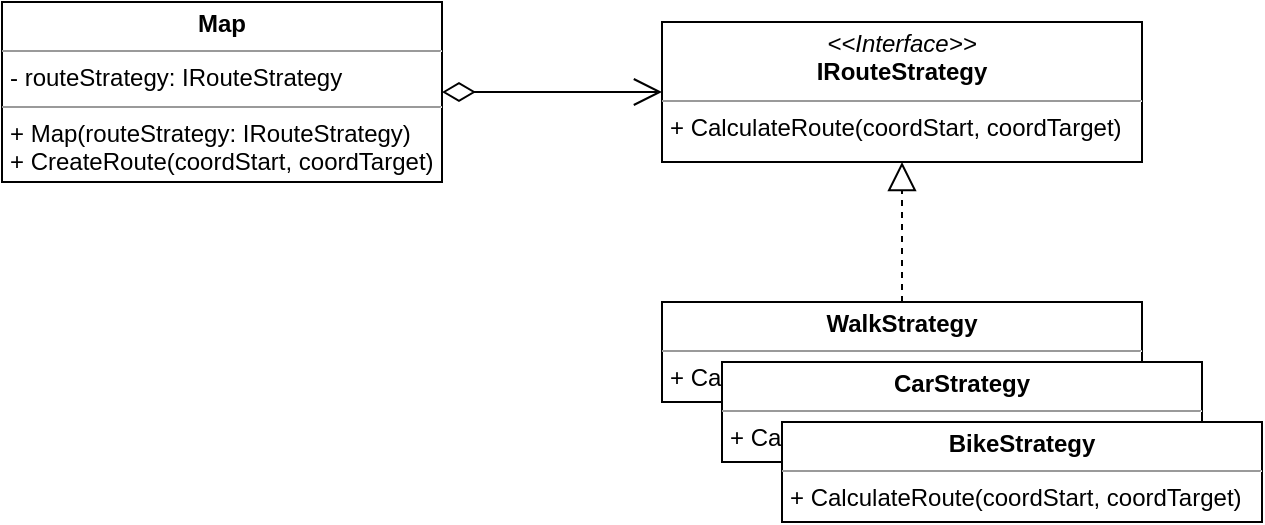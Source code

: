 <mxfile version="20.8.5" type="device"><diagram id="OTAErNEWVXaq8SQE9Os5" name="Page-1"><mxGraphModel dx="2074" dy="1134" grid="1" gridSize="10" guides="1" tooltips="1" connect="1" arrows="1" fold="1" page="1" pageScale="1" pageWidth="827" pageHeight="1169" math="0" shadow="0"><root><mxCell id="0"/><mxCell id="1" parent="0"/><mxCell id="Z_RpMafyNhBkKOKocB0f-1" value="&lt;p style=&quot;margin:0px;margin-top:4px;text-align:center;&quot;&gt;&lt;i&gt;&amp;lt;&amp;lt;Interface&amp;gt;&amp;gt;&lt;/i&gt;&lt;br&gt;&lt;b&gt;IRouteStrategy&lt;/b&gt;&lt;/p&gt;&lt;hr size=&quot;1&quot;&gt;&lt;p style=&quot;margin:0px;margin-left:4px;&quot;&gt;&lt;/p&gt;&lt;p style=&quot;margin:0px;margin-left:4px;&quot;&gt;+ CalculateRoute(coordStart, coordTarget)&lt;/p&gt;" style="verticalAlign=top;align=left;overflow=fill;fontSize=12;fontFamily=Helvetica;html=1;" vertex="1" parent="1"><mxGeometry x="440" y="120" width="240" height="70" as="geometry"/></mxCell><mxCell id="Z_RpMafyNhBkKOKocB0f-3" value="&lt;p style=&quot;margin:0px;margin-top:4px;text-align:center;&quot;&gt;&lt;b&gt;WalkStrategy&lt;/b&gt;&lt;/p&gt;&lt;hr size=&quot;1&quot;&gt;&lt;p style=&quot;margin:0px;margin-left:4px;&quot;&gt;&lt;/p&gt;&lt;p style=&quot;margin:0px;margin-left:4px;&quot;&gt;+ CalculateRoute(coordStart, coordTarget)&lt;br&gt;&lt;/p&gt;" style="verticalAlign=top;align=left;overflow=fill;fontSize=12;fontFamily=Helvetica;html=1;" vertex="1" parent="1"><mxGeometry x="440" y="260" width="240" height="50" as="geometry"/></mxCell><mxCell id="Z_RpMafyNhBkKOKocB0f-4" value="&lt;p style=&quot;margin:0px;margin-top:4px;text-align:center;&quot;&gt;&lt;b&gt;CarStrategy&lt;/b&gt;&lt;/p&gt;&lt;hr size=&quot;1&quot;&gt;&lt;p style=&quot;margin:0px;margin-left:4px;&quot;&gt;&lt;/p&gt;&lt;p style=&quot;margin:0px;margin-left:4px;&quot;&gt;+ CalculateRoute(coordStart, coordTarget)&lt;br&gt;&lt;/p&gt;" style="verticalAlign=top;align=left;overflow=fill;fontSize=12;fontFamily=Helvetica;html=1;" vertex="1" parent="1"><mxGeometry x="470" y="290" width="240" height="50" as="geometry"/></mxCell><mxCell id="Z_RpMafyNhBkKOKocB0f-5" value="&lt;p style=&quot;margin:0px;margin-top:4px;text-align:center;&quot;&gt;&lt;b&gt;BikeStrategy&lt;/b&gt;&lt;/p&gt;&lt;hr size=&quot;1&quot;&gt;&lt;p style=&quot;margin:0px;margin-left:4px;&quot;&gt;&lt;/p&gt;&lt;p style=&quot;margin:0px;margin-left:4px;&quot;&gt;+ CalculateRoute(coordStart, coordTarget)&lt;br&gt;&lt;/p&gt;" style="verticalAlign=top;align=left;overflow=fill;fontSize=12;fontFamily=Helvetica;html=1;" vertex="1" parent="1"><mxGeometry x="500" y="320" width="240" height="50" as="geometry"/></mxCell><mxCell id="Z_RpMafyNhBkKOKocB0f-6" value="" style="endArrow=block;dashed=1;endFill=0;endSize=12;html=1;rounded=0;entryX=0.5;entryY=1;entryDx=0;entryDy=0;" edge="1" parent="1" source="Z_RpMafyNhBkKOKocB0f-3" target="Z_RpMafyNhBkKOKocB0f-1"><mxGeometry width="160" relative="1" as="geometry"><mxPoint x="330" y="580" as="sourcePoint"/><mxPoint x="490" y="580" as="targetPoint"/></mxGeometry></mxCell><mxCell id="Z_RpMafyNhBkKOKocB0f-7" value="&lt;p style=&quot;margin:0px;margin-top:4px;text-align:center;&quot;&gt;&lt;b&gt;Map&lt;/b&gt;&lt;/p&gt;&lt;hr size=&quot;1&quot;&gt;&lt;p style=&quot;margin:0px;margin-left:4px;&quot;&gt;- routeStrategy: IRouteStrategy&lt;/p&gt;&lt;hr size=&quot;1&quot;&gt;&lt;p style=&quot;margin:0px;margin-left:4px;&quot;&gt;+ Map(routeStrategy: IRouteStrategy)&lt;/p&gt;&lt;p style=&quot;margin:0px;margin-left:4px;&quot;&gt;+ CreateRoute(coordStart, coordTarget)&lt;/p&gt;" style="verticalAlign=top;align=left;overflow=fill;fontSize=12;fontFamily=Helvetica;html=1;" vertex="1" parent="1"><mxGeometry x="110" y="110" width="220" height="90" as="geometry"/></mxCell><mxCell id="Z_RpMafyNhBkKOKocB0f-8" value="" style="endArrow=open;html=1;endSize=12;startArrow=diamondThin;startSize=14;startFill=0;edgeStyle=orthogonalEdgeStyle;align=left;verticalAlign=bottom;rounded=0;exitX=1;exitY=0.5;exitDx=0;exitDy=0;entryX=0;entryY=0.5;entryDx=0;entryDy=0;" edge="1" parent="1" source="Z_RpMafyNhBkKOKocB0f-7" target="Z_RpMafyNhBkKOKocB0f-1"><mxGeometry x="-1" y="3" relative="1" as="geometry"><mxPoint x="330" y="580" as="sourcePoint"/><mxPoint x="490" y="580" as="targetPoint"/></mxGeometry></mxCell></root></mxGraphModel></diagram></mxfile>